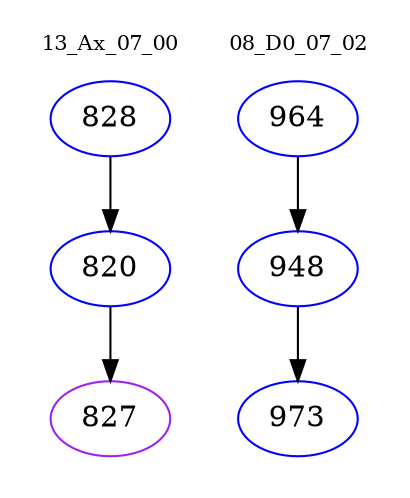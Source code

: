 digraph{
subgraph cluster_0 {
color = white
label = "13_Ax_07_00";
fontsize=10;
T0_828 [label="828", color="blue"]
T0_828 -> T0_820 [color="black"]
T0_820 [label="820", color="blue"]
T0_820 -> T0_827 [color="black"]
T0_827 [label="827", color="purple"]
}
subgraph cluster_1 {
color = white
label = "08_D0_07_02";
fontsize=10;
T1_964 [label="964", color="blue"]
T1_964 -> T1_948 [color="black"]
T1_948 [label="948", color="blue"]
T1_948 -> T1_973 [color="black"]
T1_973 [label="973", color="blue"]
}
}
